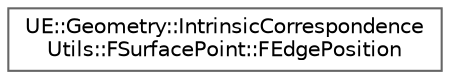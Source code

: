 digraph "Graphical Class Hierarchy"
{
 // INTERACTIVE_SVG=YES
 // LATEX_PDF_SIZE
  bgcolor="transparent";
  edge [fontname=Helvetica,fontsize=10,labelfontname=Helvetica,labelfontsize=10];
  node [fontname=Helvetica,fontsize=10,shape=box,height=0.2,width=0.4];
  rankdir="LR";
  Node0 [id="Node000000",label="UE::Geometry::IntrinsicCorrespondence\lUtils::FSurfacePoint::FEdgePosition",height=0.2,width=0.4,color="grey40", fillcolor="white", style="filled",URL="$df/d89/structUE_1_1Geometry_1_1IntrinsicCorrespondenceUtils_1_1FSurfacePoint_1_1FEdgePosition.html",tooltip=" "];
}
